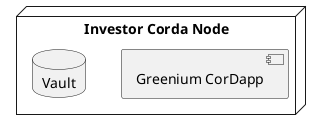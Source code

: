 @startuml

node "Investor Corda Node" {
component "Greenium CorDapp" as INV_CORDAPP
database "Vault" as INV_V
} 

@enduml
